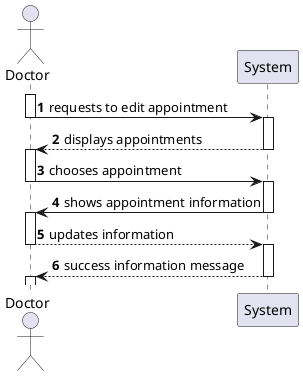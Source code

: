 @startuml
'https://plantuml.com/sequence-diagram

autonumber

Actor Doctor
Participant System

activate Doctor

Doctor -> System : requests to edit appointment
deactivate Doctor
activate System

System --> Doctor : displays appointments
deactivate System
activate Doctor

Doctor -> System : chooses appointment
deactivate Doctor
activate System

System -> Doctor : shows appointment information
deactivate System
activate Doctor

Doctor --> System : updates information
deactivate Doctor
activate System

System --> Doctor : success information message
deactivate System
activate Doctor

@enduml